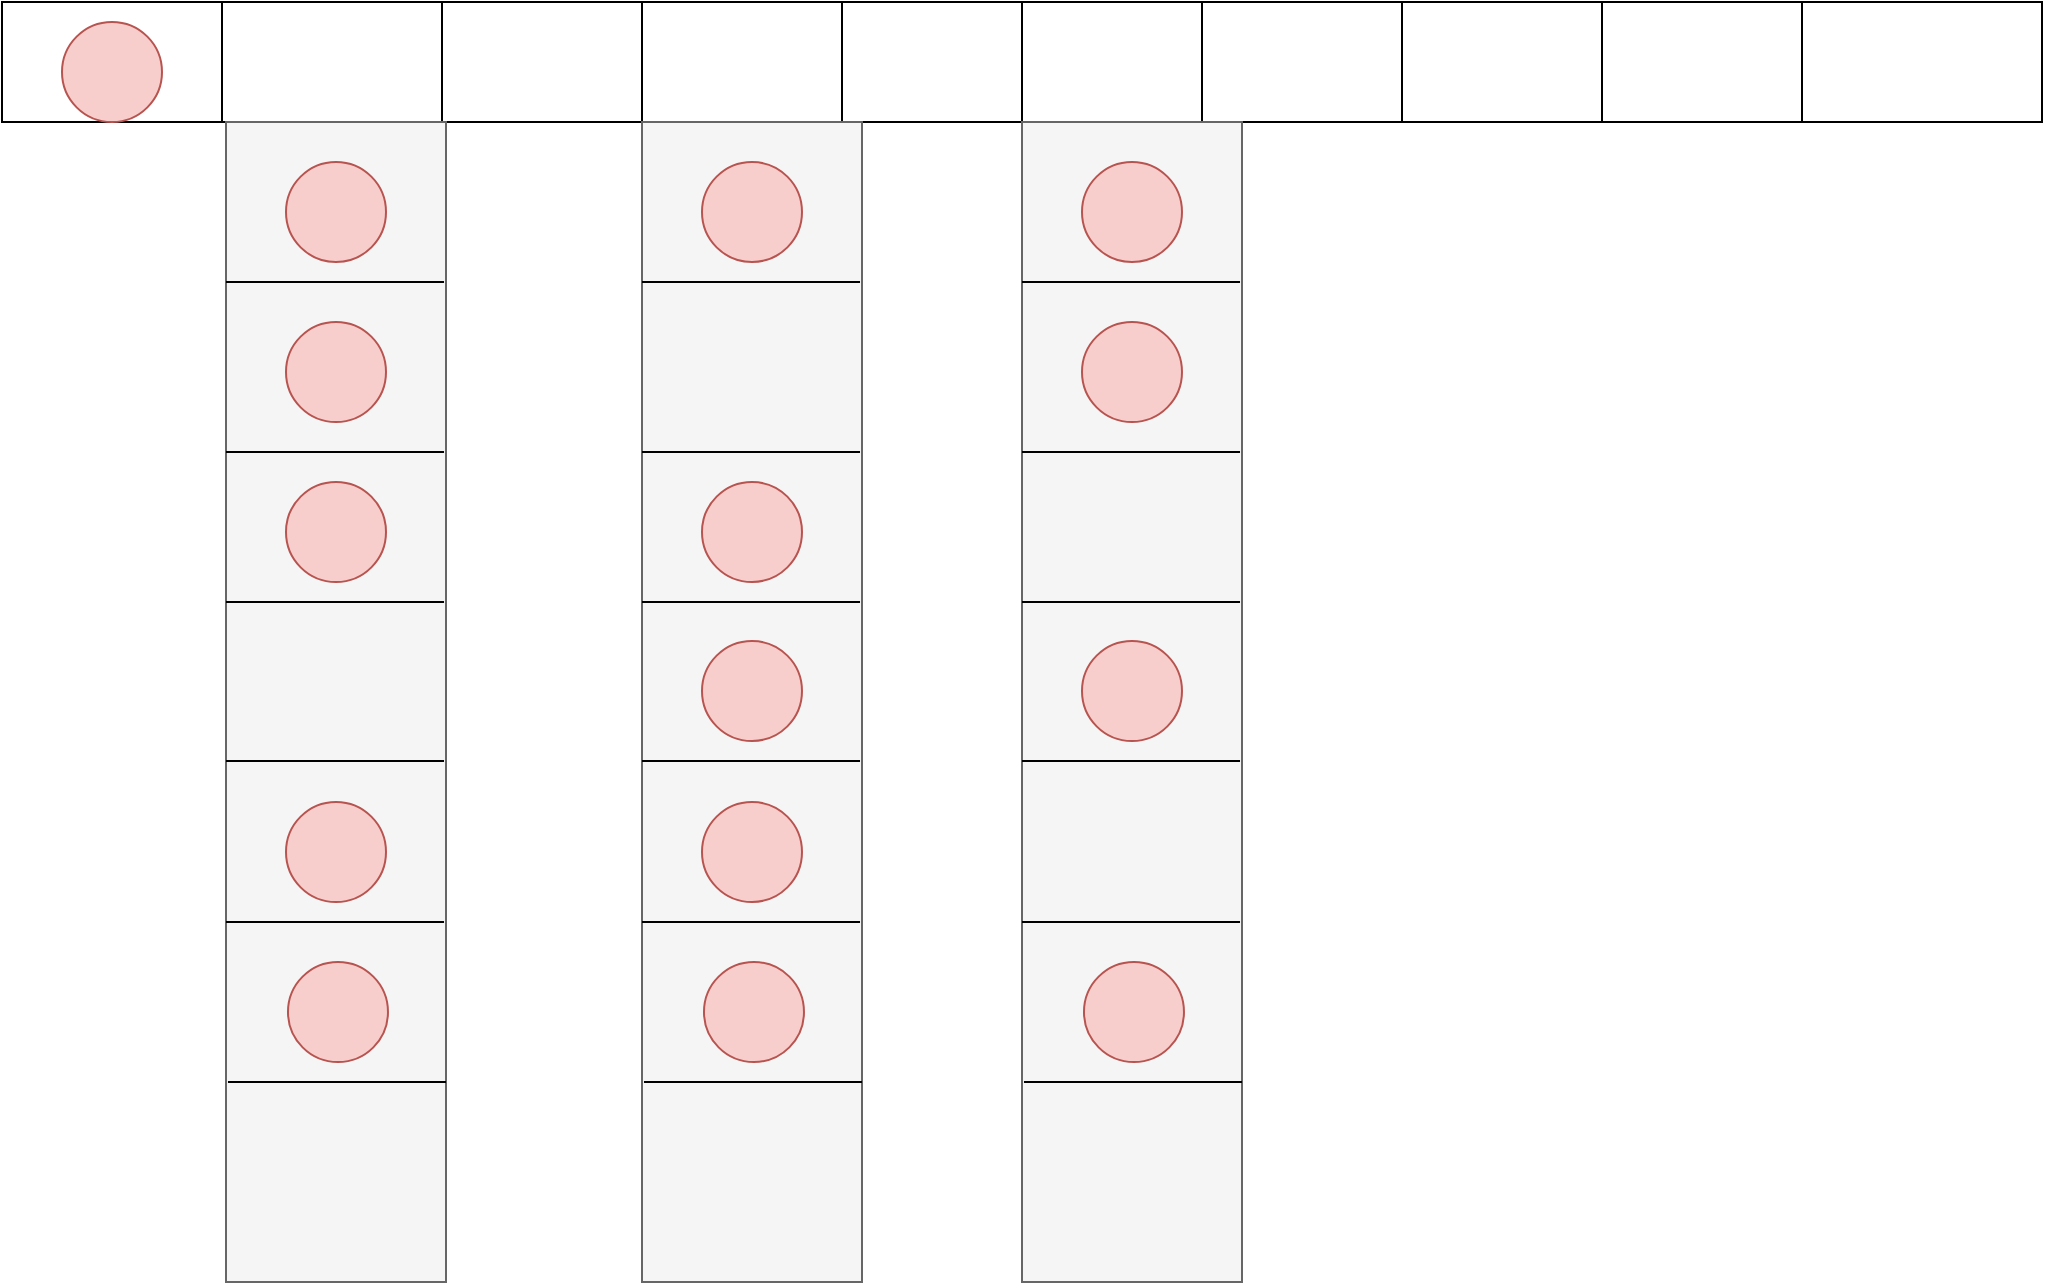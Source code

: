 <mxfile version="13.6.5" type="github">
  <diagram name="Page-1" id="7e0a89b8-554c-2b80-1dc8-d5c74ca68de4">
    <mxGraphModel dx="1871" dy="1106" grid="1" gridSize="20" guides="1" tooltips="1" connect="1" arrows="1" fold="1" page="1" pageScale="1" pageWidth="1100" pageHeight="850" background="#ffffff" math="0" shadow="0">
      <root>
        <mxCell id="0" />
        <mxCell id="1" parent="0" />
        <mxCell id="z57TRM4tiPEyz4uaF-A9-16" value="" style="rounded=0;whiteSpace=wrap;html=1;" vertex="1" parent="1">
          <mxGeometry x="40" y="80" width="1020" height="60" as="geometry" />
        </mxCell>
        <mxCell id="z57TRM4tiPEyz4uaF-A9-17" value="" style="endArrow=none;html=1;" edge="1" parent="1">
          <mxGeometry width="50" height="50" relative="1" as="geometry">
            <mxPoint x="150" y="140" as="sourcePoint" />
            <mxPoint x="150" y="80" as="targetPoint" />
          </mxGeometry>
        </mxCell>
        <mxCell id="z57TRM4tiPEyz4uaF-A9-18" value="" style="endArrow=none;html=1;" edge="1" parent="1">
          <mxGeometry width="50" height="50" relative="1" as="geometry">
            <mxPoint x="260" y="140" as="sourcePoint" />
            <mxPoint x="260" y="80" as="targetPoint" />
          </mxGeometry>
        </mxCell>
        <mxCell id="z57TRM4tiPEyz4uaF-A9-19" value="" style="ellipse;whiteSpace=wrap;html=1;fillColor=#f8cecc;strokeColor=#b85450;" vertex="1" parent="1">
          <mxGeometry x="70" y="90" width="50" height="50" as="geometry" />
        </mxCell>
        <mxCell id="z57TRM4tiPEyz4uaF-A9-20" value="" style="endArrow=none;html=1;" edge="1" parent="1">
          <mxGeometry width="50" height="50" relative="1" as="geometry">
            <mxPoint x="360" y="140" as="sourcePoint" />
            <mxPoint x="360" y="80" as="targetPoint" />
          </mxGeometry>
        </mxCell>
        <mxCell id="z57TRM4tiPEyz4uaF-A9-21" value="" style="endArrow=none;html=1;" edge="1" parent="1">
          <mxGeometry width="50" height="50" relative="1" as="geometry">
            <mxPoint x="460" y="140" as="sourcePoint" />
            <mxPoint x="460" y="80" as="targetPoint" />
          </mxGeometry>
        </mxCell>
        <mxCell id="z57TRM4tiPEyz4uaF-A9-22" value="" style="endArrow=none;html=1;" edge="1" parent="1">
          <mxGeometry width="50" height="50" relative="1" as="geometry">
            <mxPoint x="550" y="140" as="sourcePoint" />
            <mxPoint x="550" y="80" as="targetPoint" />
          </mxGeometry>
        </mxCell>
        <mxCell id="z57TRM4tiPEyz4uaF-A9-23" value="" style="endArrow=none;html=1;" edge="1" parent="1">
          <mxGeometry width="50" height="50" relative="1" as="geometry">
            <mxPoint x="640" y="140" as="sourcePoint" />
            <mxPoint x="640" y="80" as="targetPoint" />
          </mxGeometry>
        </mxCell>
        <mxCell id="z57TRM4tiPEyz4uaF-A9-24" value="" style="endArrow=none;html=1;" edge="1" parent="1">
          <mxGeometry width="50" height="50" relative="1" as="geometry">
            <mxPoint x="740" y="140" as="sourcePoint" />
            <mxPoint x="740" y="80" as="targetPoint" />
          </mxGeometry>
        </mxCell>
        <mxCell id="z57TRM4tiPEyz4uaF-A9-25" value="" style="endArrow=none;html=1;" edge="1" parent="1">
          <mxGeometry width="50" height="50" relative="1" as="geometry">
            <mxPoint x="840" y="140" as="sourcePoint" />
            <mxPoint x="840" y="80" as="targetPoint" />
          </mxGeometry>
        </mxCell>
        <mxCell id="z57TRM4tiPEyz4uaF-A9-26" value="" style="endArrow=none;html=1;" edge="1" parent="1">
          <mxGeometry width="50" height="50" relative="1" as="geometry">
            <mxPoint x="940" y="140" as="sourcePoint" />
            <mxPoint x="940" y="80" as="targetPoint" />
          </mxGeometry>
        </mxCell>
        <mxCell id="z57TRM4tiPEyz4uaF-A9-27" value="" style="group" vertex="1" connectable="0" parent="1">
          <mxGeometry x="152" y="140" width="110.0" height="580" as="geometry" />
        </mxCell>
        <mxCell id="z57TRM4tiPEyz4uaF-A9-2" value="" style="rounded=0;whiteSpace=wrap;html=1;fillColor=#f5f5f5;strokeColor=#666666;fontColor=#333333;" vertex="1" parent="z57TRM4tiPEyz4uaF-A9-27">
          <mxGeometry width="110" height="580" as="geometry" />
        </mxCell>
        <mxCell id="z57TRM4tiPEyz4uaF-A9-3" value="" style="ellipse;whiteSpace=wrap;html=1;fillColor=#f8cecc;strokeColor=#b85450;" vertex="1" parent="z57TRM4tiPEyz4uaF-A9-27">
          <mxGeometry x="30" y="20" width="50" height="50" as="geometry" />
        </mxCell>
        <mxCell id="z57TRM4tiPEyz4uaF-A9-4" value="" style="ellipse;whiteSpace=wrap;html=1;fillColor=#f8cecc;strokeColor=#b85450;" vertex="1" parent="z57TRM4tiPEyz4uaF-A9-27">
          <mxGeometry x="30" y="100" width="50" height="50" as="geometry" />
        </mxCell>
        <mxCell id="z57TRM4tiPEyz4uaF-A9-6" value="" style="endArrow=none;html=1;entryX=0.991;entryY=0.348;entryDx=0;entryDy=0;exitX=0;exitY=0.348;exitDx=0;exitDy=0;entryPerimeter=0;exitPerimeter=0;" edge="1" parent="z57TRM4tiPEyz4uaF-A9-27">
          <mxGeometry width="50" height="50" relative="1" as="geometry">
            <mxPoint y="80" as="sourcePoint" />
            <mxPoint x="109.01" y="80" as="targetPoint" />
          </mxGeometry>
        </mxCell>
        <mxCell id="z57TRM4tiPEyz4uaF-A9-7" value="" style="endArrow=none;html=1;entryX=0.991;entryY=0.348;entryDx=0;entryDy=0;exitX=0;exitY=0.348;exitDx=0;exitDy=0;entryPerimeter=0;exitPerimeter=0;" edge="1" parent="z57TRM4tiPEyz4uaF-A9-27">
          <mxGeometry width="50" height="50" relative="1" as="geometry">
            <mxPoint y="165" as="sourcePoint" />
            <mxPoint x="109.01" y="165" as="targetPoint" />
          </mxGeometry>
        </mxCell>
        <mxCell id="z57TRM4tiPEyz4uaF-A9-8" value="" style="endArrow=none;html=1;entryX=0.991;entryY=0.348;entryDx=0;entryDy=0;exitX=0;exitY=0.348;exitDx=0;exitDy=0;entryPerimeter=0;exitPerimeter=0;" edge="1" parent="z57TRM4tiPEyz4uaF-A9-27">
          <mxGeometry width="50" height="50" relative="1" as="geometry">
            <mxPoint y="240" as="sourcePoint" />
            <mxPoint x="109.01" y="240" as="targetPoint" />
          </mxGeometry>
        </mxCell>
        <mxCell id="z57TRM4tiPEyz4uaF-A9-9" value="" style="ellipse;whiteSpace=wrap;html=1;fillColor=#f8cecc;strokeColor=#b85450;" vertex="1" parent="z57TRM4tiPEyz4uaF-A9-27">
          <mxGeometry x="30" y="180" width="50" height="50" as="geometry" />
        </mxCell>
        <mxCell id="z57TRM4tiPEyz4uaF-A9-10" value="" style="endArrow=none;html=1;entryX=0.991;entryY=0.348;entryDx=0;entryDy=0;exitX=0;exitY=0.348;exitDx=0;exitDy=0;entryPerimeter=0;exitPerimeter=0;" edge="1" parent="z57TRM4tiPEyz4uaF-A9-27">
          <mxGeometry width="50" height="50" relative="1" as="geometry">
            <mxPoint y="319.5" as="sourcePoint" />
            <mxPoint x="109.01" y="319.5" as="targetPoint" />
          </mxGeometry>
        </mxCell>
        <mxCell id="z57TRM4tiPEyz4uaF-A9-12" value="" style="endArrow=none;html=1;entryX=0.991;entryY=0.348;entryDx=0;entryDy=0;exitX=0;exitY=0.348;exitDx=0;exitDy=0;entryPerimeter=0;exitPerimeter=0;" edge="1" parent="z57TRM4tiPEyz4uaF-A9-27">
          <mxGeometry width="50" height="50" relative="1" as="geometry">
            <mxPoint y="400" as="sourcePoint" />
            <mxPoint x="109.01" y="400" as="targetPoint" />
          </mxGeometry>
        </mxCell>
        <mxCell id="z57TRM4tiPEyz4uaF-A9-13" value="" style="ellipse;whiteSpace=wrap;html=1;fillColor=#f8cecc;strokeColor=#b85450;" vertex="1" parent="z57TRM4tiPEyz4uaF-A9-27">
          <mxGeometry x="30" y="340" width="50" height="50" as="geometry" />
        </mxCell>
        <mxCell id="z57TRM4tiPEyz4uaF-A9-14" value="" style="endArrow=none;html=1;entryX=0.991;entryY=0.348;entryDx=0;entryDy=0;exitX=0;exitY=0.348;exitDx=0;exitDy=0;entryPerimeter=0;exitPerimeter=0;" edge="1" parent="z57TRM4tiPEyz4uaF-A9-27">
          <mxGeometry width="50" height="50" relative="1" as="geometry">
            <mxPoint x="0.99" y="480" as="sourcePoint" />
            <mxPoint x="110.0" y="480" as="targetPoint" />
          </mxGeometry>
        </mxCell>
        <mxCell id="z57TRM4tiPEyz4uaF-A9-15" value="" style="ellipse;whiteSpace=wrap;html=1;fillColor=#f8cecc;strokeColor=#b85450;" vertex="1" parent="z57TRM4tiPEyz4uaF-A9-27">
          <mxGeometry x="30.99" y="420" width="50" height="50" as="geometry" />
        </mxCell>
        <mxCell id="z57TRM4tiPEyz4uaF-A9-28" value="" style="group" vertex="1" connectable="0" parent="1">
          <mxGeometry x="360" y="140" width="110.0" height="580" as="geometry" />
        </mxCell>
        <mxCell id="z57TRM4tiPEyz4uaF-A9-29" value="" style="rounded=0;whiteSpace=wrap;html=1;fillColor=#f5f5f5;strokeColor=#666666;fontColor=#333333;" vertex="1" parent="z57TRM4tiPEyz4uaF-A9-28">
          <mxGeometry width="110" height="580" as="geometry" />
        </mxCell>
        <mxCell id="z57TRM4tiPEyz4uaF-A9-30" value="" style="ellipse;whiteSpace=wrap;html=1;fillColor=#f8cecc;strokeColor=#b85450;" vertex="1" parent="z57TRM4tiPEyz4uaF-A9-28">
          <mxGeometry x="30" y="20" width="50" height="50" as="geometry" />
        </mxCell>
        <mxCell id="z57TRM4tiPEyz4uaF-A9-32" value="" style="endArrow=none;html=1;entryX=0.991;entryY=0.348;entryDx=0;entryDy=0;exitX=0;exitY=0.348;exitDx=0;exitDy=0;entryPerimeter=0;exitPerimeter=0;" edge="1" parent="z57TRM4tiPEyz4uaF-A9-28">
          <mxGeometry width="50" height="50" relative="1" as="geometry">
            <mxPoint y="80" as="sourcePoint" />
            <mxPoint x="109.01" y="80" as="targetPoint" />
          </mxGeometry>
        </mxCell>
        <mxCell id="z57TRM4tiPEyz4uaF-A9-33" value="" style="endArrow=none;html=1;entryX=0.991;entryY=0.348;entryDx=0;entryDy=0;exitX=0;exitY=0.348;exitDx=0;exitDy=0;entryPerimeter=0;exitPerimeter=0;" edge="1" parent="z57TRM4tiPEyz4uaF-A9-28">
          <mxGeometry width="50" height="50" relative="1" as="geometry">
            <mxPoint y="165" as="sourcePoint" />
            <mxPoint x="109.01" y="165" as="targetPoint" />
          </mxGeometry>
        </mxCell>
        <mxCell id="z57TRM4tiPEyz4uaF-A9-34" value="" style="endArrow=none;html=1;entryX=0.991;entryY=0.348;entryDx=0;entryDy=0;exitX=0;exitY=0.348;exitDx=0;exitDy=0;entryPerimeter=0;exitPerimeter=0;" edge="1" parent="z57TRM4tiPEyz4uaF-A9-28">
          <mxGeometry width="50" height="50" relative="1" as="geometry">
            <mxPoint y="240" as="sourcePoint" />
            <mxPoint x="109.01" y="240" as="targetPoint" />
          </mxGeometry>
        </mxCell>
        <mxCell id="z57TRM4tiPEyz4uaF-A9-35" value="" style="ellipse;whiteSpace=wrap;html=1;fillColor=#f8cecc;strokeColor=#b85450;" vertex="1" parent="z57TRM4tiPEyz4uaF-A9-28">
          <mxGeometry x="30" y="180" width="50" height="50" as="geometry" />
        </mxCell>
        <mxCell id="z57TRM4tiPEyz4uaF-A9-36" value="" style="endArrow=none;html=1;entryX=0.991;entryY=0.348;entryDx=0;entryDy=0;exitX=0;exitY=0.348;exitDx=0;exitDy=0;entryPerimeter=0;exitPerimeter=0;" edge="1" parent="z57TRM4tiPEyz4uaF-A9-28">
          <mxGeometry width="50" height="50" relative="1" as="geometry">
            <mxPoint y="319.5" as="sourcePoint" />
            <mxPoint x="109.01" y="319.5" as="targetPoint" />
          </mxGeometry>
        </mxCell>
        <mxCell id="z57TRM4tiPEyz4uaF-A9-37" value="" style="ellipse;whiteSpace=wrap;html=1;fillColor=#f8cecc;strokeColor=#b85450;" vertex="1" parent="z57TRM4tiPEyz4uaF-A9-28">
          <mxGeometry x="30" y="259.5" width="50" height="50" as="geometry" />
        </mxCell>
        <mxCell id="z57TRM4tiPEyz4uaF-A9-38" value="" style="endArrow=none;html=1;entryX=0.991;entryY=0.348;entryDx=0;entryDy=0;exitX=0;exitY=0.348;exitDx=0;exitDy=0;entryPerimeter=0;exitPerimeter=0;" edge="1" parent="z57TRM4tiPEyz4uaF-A9-28">
          <mxGeometry width="50" height="50" relative="1" as="geometry">
            <mxPoint y="400" as="sourcePoint" />
            <mxPoint x="109.01" y="400" as="targetPoint" />
          </mxGeometry>
        </mxCell>
        <mxCell id="z57TRM4tiPEyz4uaF-A9-39" value="" style="ellipse;whiteSpace=wrap;html=1;fillColor=#f8cecc;strokeColor=#b85450;" vertex="1" parent="z57TRM4tiPEyz4uaF-A9-28">
          <mxGeometry x="30" y="340" width="50" height="50" as="geometry" />
        </mxCell>
        <mxCell id="z57TRM4tiPEyz4uaF-A9-40" value="" style="endArrow=none;html=1;entryX=0.991;entryY=0.348;entryDx=0;entryDy=0;exitX=0;exitY=0.348;exitDx=0;exitDy=0;entryPerimeter=0;exitPerimeter=0;" edge="1" parent="z57TRM4tiPEyz4uaF-A9-28">
          <mxGeometry width="50" height="50" relative="1" as="geometry">
            <mxPoint x="0.99" y="480" as="sourcePoint" />
            <mxPoint x="110.0" y="480" as="targetPoint" />
          </mxGeometry>
        </mxCell>
        <mxCell id="z57TRM4tiPEyz4uaF-A9-41" value="" style="ellipse;whiteSpace=wrap;html=1;fillColor=#f8cecc;strokeColor=#b85450;" vertex="1" parent="z57TRM4tiPEyz4uaF-A9-28">
          <mxGeometry x="30.99" y="420" width="50" height="50" as="geometry" />
        </mxCell>
        <mxCell id="z57TRM4tiPEyz4uaF-A9-42" value="" style="group" vertex="1" connectable="0" parent="1">
          <mxGeometry x="550" y="140" width="110.0" height="580" as="geometry" />
        </mxCell>
        <mxCell id="z57TRM4tiPEyz4uaF-A9-43" value="" style="rounded=0;whiteSpace=wrap;html=1;fillColor=#f5f5f5;strokeColor=#666666;fontColor=#333333;" vertex="1" parent="z57TRM4tiPEyz4uaF-A9-42">
          <mxGeometry width="110" height="580" as="geometry" />
        </mxCell>
        <mxCell id="z57TRM4tiPEyz4uaF-A9-44" value="" style="ellipse;whiteSpace=wrap;html=1;fillColor=#f8cecc;strokeColor=#b85450;" vertex="1" parent="z57TRM4tiPEyz4uaF-A9-42">
          <mxGeometry x="30" y="20" width="50" height="50" as="geometry" />
        </mxCell>
        <mxCell id="z57TRM4tiPEyz4uaF-A9-45" value="" style="ellipse;whiteSpace=wrap;html=1;fillColor=#f8cecc;strokeColor=#b85450;" vertex="1" parent="z57TRM4tiPEyz4uaF-A9-42">
          <mxGeometry x="30" y="100" width="50" height="50" as="geometry" />
        </mxCell>
        <mxCell id="z57TRM4tiPEyz4uaF-A9-46" value="" style="endArrow=none;html=1;entryX=0.991;entryY=0.348;entryDx=0;entryDy=0;exitX=0;exitY=0.348;exitDx=0;exitDy=0;entryPerimeter=0;exitPerimeter=0;" edge="1" parent="z57TRM4tiPEyz4uaF-A9-42">
          <mxGeometry width="50" height="50" relative="1" as="geometry">
            <mxPoint y="80" as="sourcePoint" />
            <mxPoint x="109.01" y="80" as="targetPoint" />
          </mxGeometry>
        </mxCell>
        <mxCell id="z57TRM4tiPEyz4uaF-A9-47" value="" style="endArrow=none;html=1;entryX=0.991;entryY=0.348;entryDx=0;entryDy=0;exitX=0;exitY=0.348;exitDx=0;exitDy=0;entryPerimeter=0;exitPerimeter=0;" edge="1" parent="z57TRM4tiPEyz4uaF-A9-42">
          <mxGeometry width="50" height="50" relative="1" as="geometry">
            <mxPoint y="165" as="sourcePoint" />
            <mxPoint x="109.01" y="165" as="targetPoint" />
          </mxGeometry>
        </mxCell>
        <mxCell id="z57TRM4tiPEyz4uaF-A9-48" value="" style="endArrow=none;html=1;entryX=0.991;entryY=0.348;entryDx=0;entryDy=0;exitX=0;exitY=0.348;exitDx=0;exitDy=0;entryPerimeter=0;exitPerimeter=0;" edge="1" parent="z57TRM4tiPEyz4uaF-A9-42">
          <mxGeometry width="50" height="50" relative="1" as="geometry">
            <mxPoint y="240" as="sourcePoint" />
            <mxPoint x="109.01" y="240" as="targetPoint" />
          </mxGeometry>
        </mxCell>
        <mxCell id="z57TRM4tiPEyz4uaF-A9-50" value="" style="endArrow=none;html=1;entryX=0.991;entryY=0.348;entryDx=0;entryDy=0;exitX=0;exitY=0.348;exitDx=0;exitDy=0;entryPerimeter=0;exitPerimeter=0;" edge="1" parent="z57TRM4tiPEyz4uaF-A9-42">
          <mxGeometry width="50" height="50" relative="1" as="geometry">
            <mxPoint y="319.5" as="sourcePoint" />
            <mxPoint x="109.01" y="319.5" as="targetPoint" />
          </mxGeometry>
        </mxCell>
        <mxCell id="z57TRM4tiPEyz4uaF-A9-51" value="" style="ellipse;whiteSpace=wrap;html=1;fillColor=#f8cecc;strokeColor=#b85450;" vertex="1" parent="z57TRM4tiPEyz4uaF-A9-42">
          <mxGeometry x="30" y="259.5" width="50" height="50" as="geometry" />
        </mxCell>
        <mxCell id="z57TRM4tiPEyz4uaF-A9-52" value="" style="endArrow=none;html=1;entryX=0.991;entryY=0.348;entryDx=0;entryDy=0;exitX=0;exitY=0.348;exitDx=0;exitDy=0;entryPerimeter=0;exitPerimeter=0;" edge="1" parent="z57TRM4tiPEyz4uaF-A9-42">
          <mxGeometry width="50" height="50" relative="1" as="geometry">
            <mxPoint y="400" as="sourcePoint" />
            <mxPoint x="109.01" y="400" as="targetPoint" />
          </mxGeometry>
        </mxCell>
        <mxCell id="z57TRM4tiPEyz4uaF-A9-54" value="" style="endArrow=none;html=1;entryX=0.991;entryY=0.348;entryDx=0;entryDy=0;exitX=0;exitY=0.348;exitDx=0;exitDy=0;entryPerimeter=0;exitPerimeter=0;" edge="1" parent="z57TRM4tiPEyz4uaF-A9-42">
          <mxGeometry width="50" height="50" relative="1" as="geometry">
            <mxPoint x="0.99" y="480" as="sourcePoint" />
            <mxPoint x="110.0" y="480" as="targetPoint" />
          </mxGeometry>
        </mxCell>
        <mxCell id="z57TRM4tiPEyz4uaF-A9-55" value="" style="ellipse;whiteSpace=wrap;html=1;fillColor=#f8cecc;strokeColor=#b85450;" vertex="1" parent="z57TRM4tiPEyz4uaF-A9-42">
          <mxGeometry x="30.99" y="420" width="50" height="50" as="geometry" />
        </mxCell>
      </root>
    </mxGraphModel>
  </diagram>
</mxfile>
